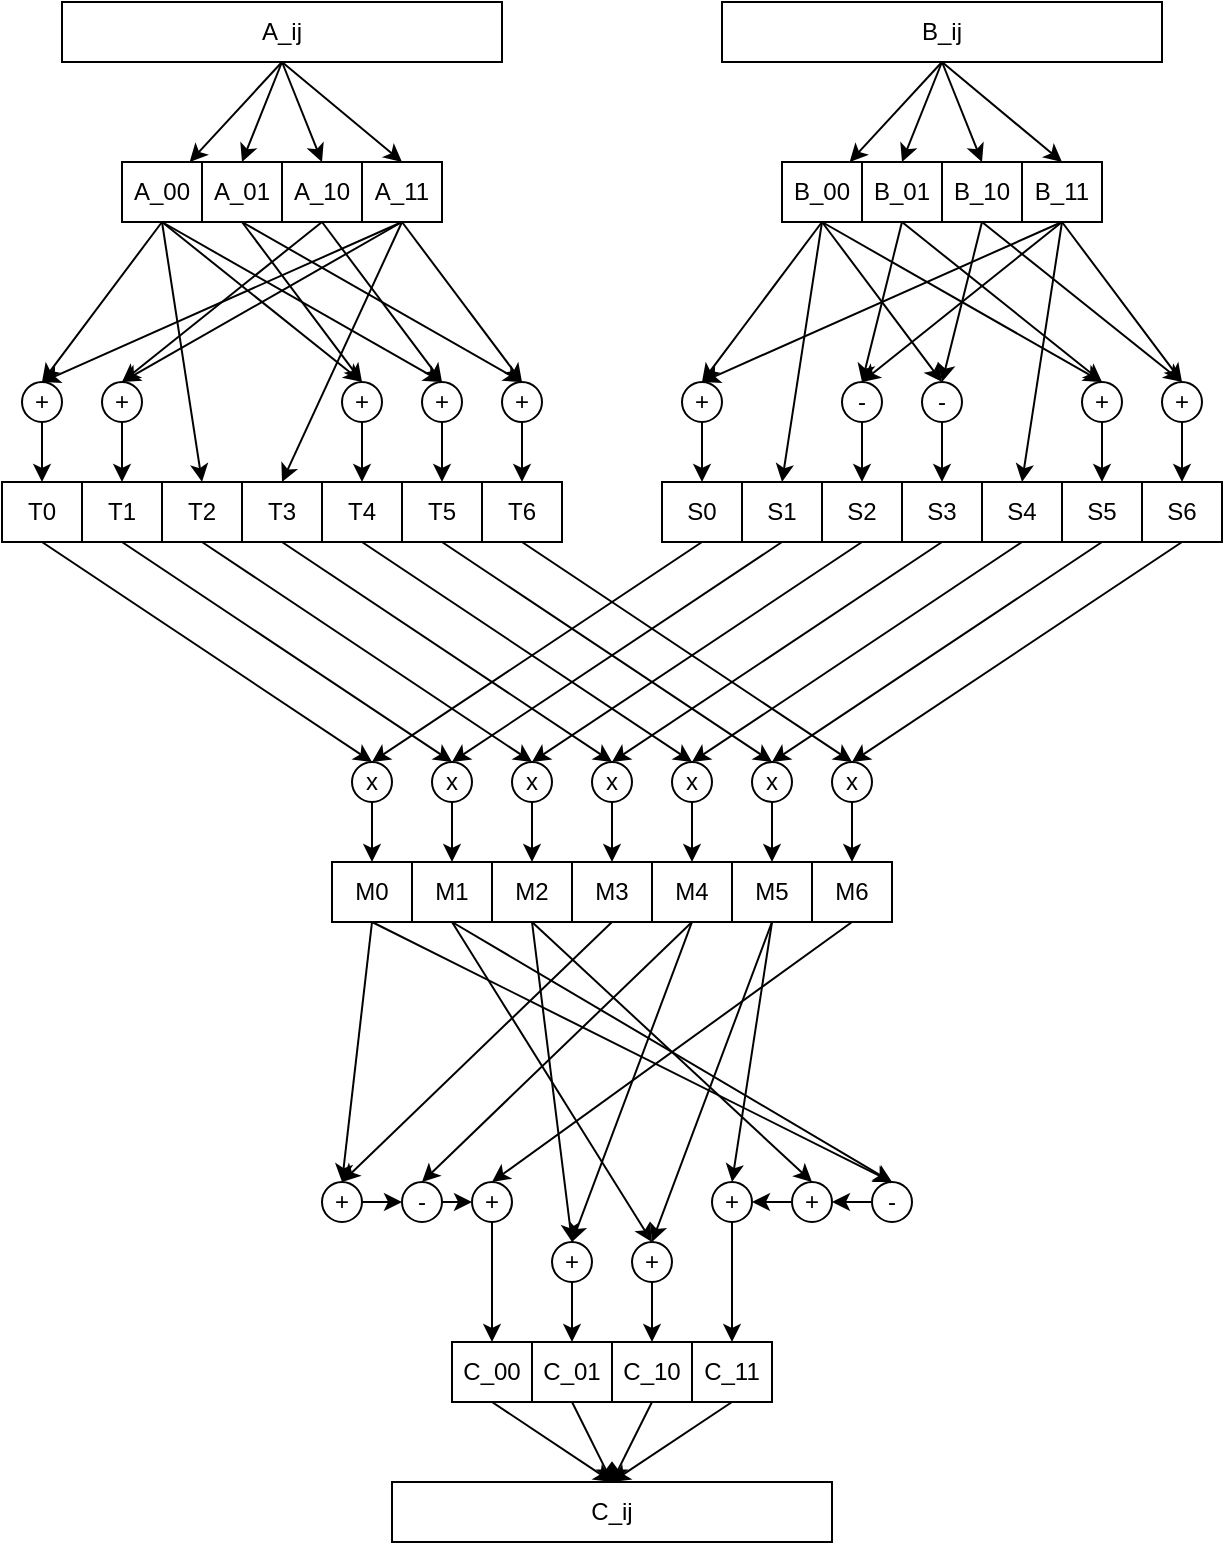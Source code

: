 <mxfile version="27.0.9">
  <diagram name="Page-1" id="YYA-tpIMSf6mjCUmN4pZ">
    <mxGraphModel dx="1181" dy="686" grid="1" gridSize="10" guides="1" tooltips="1" connect="1" arrows="1" fold="1" page="1" pageScale="1" pageWidth="850" pageHeight="1100" math="0" shadow="0">
      <root>
        <mxCell id="0" />
        <mxCell id="1" parent="0" />
        <mxCell id="SnCa2u7Qq1uV7oJIc8DQ-44" style="edgeStyle=none;rounded=0;orthogonalLoop=1;jettySize=auto;html=1;exitX=0.5;exitY=1;exitDx=0;exitDy=0;" parent="1" source="SnCa2u7Qq1uV7oJIc8DQ-1" target="SnCa2u7Qq1uV7oJIc8DQ-40" edge="1">
          <mxGeometry relative="1" as="geometry" />
        </mxCell>
        <mxCell id="SnCa2u7Qq1uV7oJIc8DQ-45" style="edgeStyle=none;rounded=0;orthogonalLoop=1;jettySize=auto;html=1;exitX=0.5;exitY=1;exitDx=0;exitDy=0;entryX=0.5;entryY=0;entryDx=0;entryDy=0;" parent="1" source="SnCa2u7Qq1uV7oJIc8DQ-1" target="SnCa2u7Qq1uV7oJIc8DQ-43" edge="1">
          <mxGeometry relative="1" as="geometry" />
        </mxCell>
        <mxCell id="SnCa2u7Qq1uV7oJIc8DQ-46" style="edgeStyle=none;rounded=0;orthogonalLoop=1;jettySize=auto;html=1;exitX=0.5;exitY=1;exitDx=0;exitDy=0;entryX=0.5;entryY=0;entryDx=0;entryDy=0;" parent="1" source="SnCa2u7Qq1uV7oJIc8DQ-1" target="SnCa2u7Qq1uV7oJIc8DQ-42" edge="1">
          <mxGeometry relative="1" as="geometry" />
        </mxCell>
        <mxCell id="SnCa2u7Qq1uV7oJIc8DQ-47" style="edgeStyle=none;rounded=0;orthogonalLoop=1;jettySize=auto;html=1;exitX=0.5;exitY=1;exitDx=0;exitDy=0;entryX=0.5;entryY=0;entryDx=0;entryDy=0;" parent="1" source="SnCa2u7Qq1uV7oJIc8DQ-1" target="SnCa2u7Qq1uV7oJIc8DQ-41" edge="1">
          <mxGeometry relative="1" as="geometry" />
        </mxCell>
        <mxCell id="SnCa2u7Qq1uV7oJIc8DQ-1" value="A_ij" style="rounded=0;whiteSpace=wrap;html=1;" parent="1" vertex="1">
          <mxGeometry x="150" y="200" width="220" height="30" as="geometry" />
        </mxCell>
        <mxCell id="SnCa2u7Qq1uV7oJIc8DQ-70" style="edgeStyle=none;rounded=0;orthogonalLoop=1;jettySize=auto;html=1;exitX=0.5;exitY=1;exitDx=0;exitDy=0;entryX=0.5;entryY=0;entryDx=0;entryDy=0;" parent="1" source="SnCa2u7Qq1uV7oJIc8DQ-40" target="SnCa2u7Qq1uV7oJIc8DQ-68" edge="1">
          <mxGeometry relative="1" as="geometry" />
        </mxCell>
        <mxCell id="SnCa2u7Qq1uV7oJIc8DQ-77" style="edgeStyle=none;rounded=0;orthogonalLoop=1;jettySize=auto;html=1;exitX=0.5;exitY=1;exitDx=0;exitDy=0;entryX=0.5;entryY=0;entryDx=0;entryDy=0;" parent="1" source="SnCa2u7Qq1uV7oJIc8DQ-40" target="SnCa2u7Qq1uV7oJIc8DQ-60" edge="1">
          <mxGeometry relative="1" as="geometry" />
        </mxCell>
        <mxCell id="SnCa2u7Qq1uV7oJIc8DQ-83" style="edgeStyle=none;rounded=0;orthogonalLoop=1;jettySize=auto;html=1;exitX=0.5;exitY=1;exitDx=0;exitDy=0;entryX=0.5;entryY=0;entryDx=0;entryDy=0;" parent="1" source="SnCa2u7Qq1uV7oJIc8DQ-40" target="SnCa2u7Qq1uV7oJIc8DQ-80" edge="1">
          <mxGeometry relative="1" as="geometry" />
        </mxCell>
        <mxCell id="SnCa2u7Qq1uV7oJIc8DQ-87" style="edgeStyle=none;rounded=0;orthogonalLoop=1;jettySize=auto;html=1;exitX=0.5;exitY=1;exitDx=0;exitDy=0;entryX=0.5;entryY=0;entryDx=0;entryDy=0;" parent="1" source="SnCa2u7Qq1uV7oJIc8DQ-40" target="SnCa2u7Qq1uV7oJIc8DQ-85" edge="1">
          <mxGeometry relative="1" as="geometry" />
        </mxCell>
        <mxCell id="SnCa2u7Qq1uV7oJIc8DQ-40" value="A_00" style="rounded=0;whiteSpace=wrap;html=1;" parent="1" vertex="1">
          <mxGeometry x="180" y="280" width="40" height="30" as="geometry" />
        </mxCell>
        <mxCell id="SnCa2u7Qq1uV7oJIc8DQ-71" style="edgeStyle=none;rounded=0;orthogonalLoop=1;jettySize=auto;html=1;exitX=0.5;exitY=1;exitDx=0;exitDy=0;entryX=0.5;entryY=0;entryDx=0;entryDy=0;" parent="1" source="SnCa2u7Qq1uV7oJIc8DQ-41" target="SnCa2u7Qq1uV7oJIc8DQ-68" edge="1">
          <mxGeometry relative="1" as="geometry">
            <mxPoint x="140" y="370" as="targetPoint" />
          </mxGeometry>
        </mxCell>
        <mxCell id="SnCa2u7Qq1uV7oJIc8DQ-76" style="edgeStyle=none;rounded=0;orthogonalLoop=1;jettySize=auto;html=1;exitX=0.5;exitY=1;exitDx=0;exitDy=0;entryX=0.5;entryY=0;entryDx=0;entryDy=0;" parent="1" source="SnCa2u7Qq1uV7oJIc8DQ-41" target="SnCa2u7Qq1uV7oJIc8DQ-74" edge="1">
          <mxGeometry relative="1" as="geometry" />
        </mxCell>
        <mxCell id="SnCa2u7Qq1uV7oJIc8DQ-78" style="edgeStyle=none;rounded=0;orthogonalLoop=1;jettySize=auto;html=1;exitX=0.5;exitY=1;exitDx=0;exitDy=0;entryX=0.5;entryY=0;entryDx=0;entryDy=0;" parent="1" source="SnCa2u7Qq1uV7oJIc8DQ-41" target="SnCa2u7Qq1uV7oJIc8DQ-59" edge="1">
          <mxGeometry relative="1" as="geometry" />
        </mxCell>
        <mxCell id="SnCa2u7Qq1uV7oJIc8DQ-92" style="edgeStyle=none;rounded=0;orthogonalLoop=1;jettySize=auto;html=1;exitX=0.5;exitY=1;exitDx=0;exitDy=0;" parent="1" source="SnCa2u7Qq1uV7oJIc8DQ-41" edge="1">
          <mxGeometry relative="1" as="geometry">
            <mxPoint x="380" y="390" as="targetPoint" />
          </mxGeometry>
        </mxCell>
        <mxCell id="SnCa2u7Qq1uV7oJIc8DQ-41" value="A_11" style="rounded=0;whiteSpace=wrap;html=1;" parent="1" vertex="1">
          <mxGeometry x="300" y="280" width="40" height="30" as="geometry" />
        </mxCell>
        <mxCell id="SnCa2u7Qq1uV7oJIc8DQ-75" style="edgeStyle=none;rounded=0;orthogonalLoop=1;jettySize=auto;html=1;exitX=0.5;exitY=1;exitDx=0;exitDy=0;entryX=0.5;entryY=0;entryDx=0;entryDy=0;" parent="1" source="SnCa2u7Qq1uV7oJIc8DQ-42" target="SnCa2u7Qq1uV7oJIc8DQ-74" edge="1">
          <mxGeometry relative="1" as="geometry" />
        </mxCell>
        <mxCell id="SnCa2u7Qq1uV7oJIc8DQ-86" style="edgeStyle=none;rounded=0;orthogonalLoop=1;jettySize=auto;html=1;exitX=0.5;exitY=1;exitDx=0;exitDy=0;entryX=0.5;entryY=0;entryDx=0;entryDy=0;" parent="1" source="SnCa2u7Qq1uV7oJIc8DQ-42" target="SnCa2u7Qq1uV7oJIc8DQ-85" edge="1">
          <mxGeometry relative="1" as="geometry" />
        </mxCell>
        <mxCell id="SnCa2u7Qq1uV7oJIc8DQ-42" value="A_10" style="rounded=0;whiteSpace=wrap;html=1;" parent="1" vertex="1">
          <mxGeometry x="260" y="280" width="40" height="30" as="geometry" />
        </mxCell>
        <mxCell id="SnCa2u7Qq1uV7oJIc8DQ-84" style="edgeStyle=none;rounded=0;orthogonalLoop=1;jettySize=auto;html=1;exitX=0.5;exitY=1;exitDx=0;exitDy=0;entryX=0.5;entryY=0;entryDx=0;entryDy=0;" parent="1" source="SnCa2u7Qq1uV7oJIc8DQ-43" target="SnCa2u7Qq1uV7oJIc8DQ-80" edge="1">
          <mxGeometry relative="1" as="geometry">
            <mxPoint x="300" y="380" as="targetPoint" />
          </mxGeometry>
        </mxCell>
        <mxCell id="SnCa2u7Qq1uV7oJIc8DQ-91" style="edgeStyle=none;rounded=0;orthogonalLoop=1;jettySize=auto;html=1;exitX=0.5;exitY=1;exitDx=0;exitDy=0;entryX=0.5;entryY=0;entryDx=0;entryDy=0;" parent="1" source="SnCa2u7Qq1uV7oJIc8DQ-43" target="SnCa2u7Qq1uV7oJIc8DQ-89" edge="1">
          <mxGeometry relative="1" as="geometry" />
        </mxCell>
        <mxCell id="SnCa2u7Qq1uV7oJIc8DQ-43" value="A_01" style="rounded=0;whiteSpace=wrap;html=1;" parent="1" vertex="1">
          <mxGeometry x="220" y="280" width="40" height="30" as="geometry" />
        </mxCell>
        <mxCell id="SnCa2u7Qq1uV7oJIc8DQ-48" style="edgeStyle=none;rounded=0;orthogonalLoop=1;jettySize=auto;html=1;exitX=0.5;exitY=1;exitDx=0;exitDy=0;" parent="1" source="SnCa2u7Qq1uV7oJIc8DQ-52" target="SnCa2u7Qq1uV7oJIc8DQ-53" edge="1">
          <mxGeometry relative="1" as="geometry" />
        </mxCell>
        <mxCell id="SnCa2u7Qq1uV7oJIc8DQ-49" style="edgeStyle=none;rounded=0;orthogonalLoop=1;jettySize=auto;html=1;exitX=0.5;exitY=1;exitDx=0;exitDy=0;entryX=0.5;entryY=0;entryDx=0;entryDy=0;" parent="1" source="SnCa2u7Qq1uV7oJIc8DQ-52" target="SnCa2u7Qq1uV7oJIc8DQ-56" edge="1">
          <mxGeometry relative="1" as="geometry" />
        </mxCell>
        <mxCell id="SnCa2u7Qq1uV7oJIc8DQ-50" style="edgeStyle=none;rounded=0;orthogonalLoop=1;jettySize=auto;html=1;exitX=0.5;exitY=1;exitDx=0;exitDy=0;entryX=0.5;entryY=0;entryDx=0;entryDy=0;" parent="1" source="SnCa2u7Qq1uV7oJIc8DQ-52" target="SnCa2u7Qq1uV7oJIc8DQ-55" edge="1">
          <mxGeometry relative="1" as="geometry" />
        </mxCell>
        <mxCell id="SnCa2u7Qq1uV7oJIc8DQ-51" style="edgeStyle=none;rounded=0;orthogonalLoop=1;jettySize=auto;html=1;exitX=0.5;exitY=1;exitDx=0;exitDy=0;entryX=0.5;entryY=0;entryDx=0;entryDy=0;" parent="1" source="SnCa2u7Qq1uV7oJIc8DQ-52" target="SnCa2u7Qq1uV7oJIc8DQ-54" edge="1">
          <mxGeometry relative="1" as="geometry" />
        </mxCell>
        <mxCell id="SnCa2u7Qq1uV7oJIc8DQ-52" value="B_ij" style="rounded=0;whiteSpace=wrap;html=1;" parent="1" vertex="1">
          <mxGeometry x="480" y="200" width="220" height="30" as="geometry" />
        </mxCell>
        <mxCell id="SnCa2u7Qq1uV7oJIc8DQ-101" style="edgeStyle=none;rounded=0;orthogonalLoop=1;jettySize=auto;html=1;exitX=0.5;exitY=1;exitDx=0;exitDy=0;entryX=0.5;entryY=0;entryDx=0;entryDy=0;" parent="1" source="SnCa2u7Qq1uV7oJIc8DQ-53" target="SnCa2u7Qq1uV7oJIc8DQ-100" edge="1">
          <mxGeometry relative="1" as="geometry" />
        </mxCell>
        <mxCell id="SnCa2u7Qq1uV7oJIc8DQ-103" style="edgeStyle=none;rounded=0;orthogonalLoop=1;jettySize=auto;html=1;exitX=0.5;exitY=1;exitDx=0;exitDy=0;entryX=0.5;entryY=0;entryDx=0;entryDy=0;" parent="1" source="SnCa2u7Qq1uV7oJIc8DQ-53" target="SnCa2u7Qq1uV7oJIc8DQ-93" edge="1">
          <mxGeometry relative="1" as="geometry" />
        </mxCell>
        <mxCell id="SnCa2u7Qq1uV7oJIc8DQ-112" style="edgeStyle=none;rounded=0;orthogonalLoop=1;jettySize=auto;html=1;exitX=0.5;exitY=1;exitDx=0;exitDy=0;" parent="1" source="SnCa2u7Qq1uV7oJIc8DQ-53" edge="1">
          <mxGeometry relative="1" as="geometry">
            <mxPoint x="590" y="390" as="targetPoint" />
          </mxGeometry>
        </mxCell>
        <mxCell id="SnCa2u7Qq1uV7oJIc8DQ-117" style="edgeStyle=none;rounded=0;orthogonalLoop=1;jettySize=auto;html=1;exitX=0.5;exitY=1;exitDx=0;exitDy=0;entryX=0.5;entryY=0;entryDx=0;entryDy=0;" parent="1" source="SnCa2u7Qq1uV7oJIc8DQ-53" target="SnCa2u7Qq1uV7oJIc8DQ-115" edge="1">
          <mxGeometry relative="1" as="geometry" />
        </mxCell>
        <mxCell id="SnCa2u7Qq1uV7oJIc8DQ-53" value="B_00" style="rounded=0;whiteSpace=wrap;html=1;" parent="1" vertex="1">
          <mxGeometry x="510" y="280" width="40" height="30" as="geometry" />
        </mxCell>
        <mxCell id="SnCa2u7Qq1uV7oJIc8DQ-102" style="edgeStyle=none;rounded=0;orthogonalLoop=1;jettySize=auto;html=1;exitX=0.5;exitY=1;exitDx=0;exitDy=0;" parent="1" source="SnCa2u7Qq1uV7oJIc8DQ-54" edge="1">
          <mxGeometry relative="1" as="geometry">
            <mxPoint x="470" y="390" as="targetPoint" />
          </mxGeometry>
        </mxCell>
        <mxCell id="SnCa2u7Qq1uV7oJIc8DQ-107" style="edgeStyle=none;rounded=0;orthogonalLoop=1;jettySize=auto;html=1;exitX=0.5;exitY=1;exitDx=0;exitDy=0;" parent="1" source="SnCa2u7Qq1uV7oJIc8DQ-54" edge="1">
          <mxGeometry relative="1" as="geometry">
            <mxPoint x="550" y="390" as="targetPoint" />
          </mxGeometry>
        </mxCell>
        <mxCell id="SnCa2u7Qq1uV7oJIc8DQ-114" style="edgeStyle=none;rounded=0;orthogonalLoop=1;jettySize=auto;html=1;exitX=0.5;exitY=1;exitDx=0;exitDy=0;entryX=0.5;entryY=0;entryDx=0;entryDy=0;" parent="1" source="SnCa2u7Qq1uV7oJIc8DQ-54" target="SnCa2u7Qq1uV7oJIc8DQ-94" edge="1">
          <mxGeometry relative="1" as="geometry" />
        </mxCell>
        <mxCell id="SnCa2u7Qq1uV7oJIc8DQ-123" style="edgeStyle=none;rounded=0;orthogonalLoop=1;jettySize=auto;html=1;exitX=0.5;exitY=1;exitDx=0;exitDy=0;entryX=0.5;entryY=0;entryDx=0;entryDy=0;" parent="1" source="SnCa2u7Qq1uV7oJIc8DQ-54" target="SnCa2u7Qq1uV7oJIc8DQ-120" edge="1">
          <mxGeometry relative="1" as="geometry" />
        </mxCell>
        <mxCell id="SnCa2u7Qq1uV7oJIc8DQ-54" value="B_11" style="rounded=0;whiteSpace=wrap;html=1;" parent="1" vertex="1">
          <mxGeometry x="630" y="280" width="40" height="30" as="geometry" />
        </mxCell>
        <mxCell id="SnCa2u7Qq1uV7oJIc8DQ-111" style="edgeStyle=none;rounded=0;orthogonalLoop=1;jettySize=auto;html=1;exitX=0.5;exitY=1;exitDx=0;exitDy=0;entryX=0.5;entryY=0;entryDx=0;entryDy=0;" parent="1" source="SnCa2u7Qq1uV7oJIc8DQ-55" target="SnCa2u7Qq1uV7oJIc8DQ-110" edge="1">
          <mxGeometry relative="1" as="geometry" />
        </mxCell>
        <mxCell id="SnCa2u7Qq1uV7oJIc8DQ-122" style="edgeStyle=none;rounded=0;orthogonalLoop=1;jettySize=auto;html=1;exitX=0.5;exitY=1;exitDx=0;exitDy=0;entryX=0.5;entryY=0;entryDx=0;entryDy=0;" parent="1" source="SnCa2u7Qq1uV7oJIc8DQ-55" target="SnCa2u7Qq1uV7oJIc8DQ-120" edge="1">
          <mxGeometry relative="1" as="geometry" />
        </mxCell>
        <mxCell id="SnCa2u7Qq1uV7oJIc8DQ-55" value="B_10" style="rounded=0;whiteSpace=wrap;html=1;" parent="1" vertex="1">
          <mxGeometry x="590" y="280" width="40" height="30" as="geometry" />
        </mxCell>
        <mxCell id="SnCa2u7Qq1uV7oJIc8DQ-106" style="edgeStyle=none;rounded=0;orthogonalLoop=1;jettySize=auto;html=1;exitX=0.5;exitY=1;exitDx=0;exitDy=0;entryX=0.5;entryY=0;entryDx=0;entryDy=0;" parent="1" source="SnCa2u7Qq1uV7oJIc8DQ-56" target="SnCa2u7Qq1uV7oJIc8DQ-105" edge="1">
          <mxGeometry relative="1" as="geometry" />
        </mxCell>
        <mxCell id="SnCa2u7Qq1uV7oJIc8DQ-119" style="edgeStyle=none;rounded=0;orthogonalLoop=1;jettySize=auto;html=1;exitX=0.5;exitY=1;exitDx=0;exitDy=0;" parent="1" source="SnCa2u7Qq1uV7oJIc8DQ-56" edge="1">
          <mxGeometry relative="1" as="geometry">
            <mxPoint x="670" y="390" as="targetPoint" />
          </mxGeometry>
        </mxCell>
        <mxCell id="SnCa2u7Qq1uV7oJIc8DQ-56" value="B_01" style="rounded=0;whiteSpace=wrap;html=1;" parent="1" vertex="1">
          <mxGeometry x="550" y="280" width="40" height="30" as="geometry" />
        </mxCell>
        <mxCell id="SnCa2u7Qq1uV7oJIc8DQ-147" style="edgeStyle=none;rounded=0;orthogonalLoop=1;jettySize=auto;html=1;exitX=0.5;exitY=1;exitDx=0;exitDy=0;entryX=0.5;entryY=0;entryDx=0;entryDy=0;" parent="1" source="SnCa2u7Qq1uV7oJIc8DQ-57" target="SnCa2u7Qq1uV7oJIc8DQ-132" edge="1">
          <mxGeometry relative="1" as="geometry" />
        </mxCell>
        <mxCell id="SnCa2u7Qq1uV7oJIc8DQ-57" value="T1" style="rounded=0;whiteSpace=wrap;html=1;" parent="1" vertex="1">
          <mxGeometry x="160" y="440" width="40" height="30" as="geometry" />
        </mxCell>
        <mxCell id="SnCa2u7Qq1uV7oJIc8DQ-150" style="edgeStyle=none;rounded=0;orthogonalLoop=1;jettySize=auto;html=1;exitX=0.5;exitY=1;exitDx=0;exitDy=0;entryX=0.5;entryY=0;entryDx=0;entryDy=0;" parent="1" source="SnCa2u7Qq1uV7oJIc8DQ-58" target="SnCa2u7Qq1uV7oJIc8DQ-135" edge="1">
          <mxGeometry relative="1" as="geometry" />
        </mxCell>
        <mxCell id="SnCa2u7Qq1uV7oJIc8DQ-58" value="T4" style="rounded=0;whiteSpace=wrap;html=1;" parent="1" vertex="1">
          <mxGeometry x="280" y="440" width="40" height="30" as="geometry" />
        </mxCell>
        <mxCell id="SnCa2u7Qq1uV7oJIc8DQ-149" style="edgeStyle=none;rounded=0;orthogonalLoop=1;jettySize=auto;html=1;exitX=0.5;exitY=1;exitDx=0;exitDy=0;entryX=0.5;entryY=0;entryDx=0;entryDy=0;" parent="1" source="SnCa2u7Qq1uV7oJIc8DQ-59" target="SnCa2u7Qq1uV7oJIc8DQ-134" edge="1">
          <mxGeometry relative="1" as="geometry" />
        </mxCell>
        <mxCell id="SnCa2u7Qq1uV7oJIc8DQ-59" value="T3" style="rounded=0;whiteSpace=wrap;html=1;" parent="1" vertex="1">
          <mxGeometry x="240" y="440" width="40" height="30" as="geometry" />
        </mxCell>
        <mxCell id="SnCa2u7Qq1uV7oJIc8DQ-148" style="edgeStyle=none;rounded=0;orthogonalLoop=1;jettySize=auto;html=1;exitX=0.5;exitY=1;exitDx=0;exitDy=0;entryX=0.5;entryY=0;entryDx=0;entryDy=0;" parent="1" source="SnCa2u7Qq1uV7oJIc8DQ-60" target="SnCa2u7Qq1uV7oJIc8DQ-133" edge="1">
          <mxGeometry relative="1" as="geometry" />
        </mxCell>
        <mxCell id="SnCa2u7Qq1uV7oJIc8DQ-60" value="T2" style="rounded=0;whiteSpace=wrap;html=1;" parent="1" vertex="1">
          <mxGeometry x="200" y="440" width="40" height="30" as="geometry" />
        </mxCell>
        <mxCell id="SnCa2u7Qq1uV7oJIc8DQ-152" style="edgeStyle=none;rounded=0;orthogonalLoop=1;jettySize=auto;html=1;exitX=0.5;exitY=1;exitDx=0;exitDy=0;entryX=0.5;entryY=0;entryDx=0;entryDy=0;" parent="1" source="SnCa2u7Qq1uV7oJIc8DQ-61" target="SnCa2u7Qq1uV7oJIc8DQ-137" edge="1">
          <mxGeometry relative="1" as="geometry" />
        </mxCell>
        <mxCell id="SnCa2u7Qq1uV7oJIc8DQ-61" value="T6" style="rounded=0;whiteSpace=wrap;html=1;" parent="1" vertex="1">
          <mxGeometry x="360" y="440" width="40" height="30" as="geometry" />
        </mxCell>
        <mxCell id="SnCa2u7Qq1uV7oJIc8DQ-138" style="edgeStyle=none;rounded=0;orthogonalLoop=1;jettySize=auto;html=1;exitX=0.5;exitY=1;exitDx=0;exitDy=0;entryX=0.5;entryY=0;entryDx=0;entryDy=0;" parent="1" source="SnCa2u7Qq1uV7oJIc8DQ-62" target="SnCa2u7Qq1uV7oJIc8DQ-131" edge="1">
          <mxGeometry relative="1" as="geometry" />
        </mxCell>
        <mxCell id="SnCa2u7Qq1uV7oJIc8DQ-62" value="T0" style="rounded=0;whiteSpace=wrap;html=1;" parent="1" vertex="1">
          <mxGeometry x="120" y="440" width="40" height="30" as="geometry" />
        </mxCell>
        <mxCell id="SnCa2u7Qq1uV7oJIc8DQ-151" style="edgeStyle=none;rounded=0;orthogonalLoop=1;jettySize=auto;html=1;exitX=0.5;exitY=1;exitDx=0;exitDy=0;entryX=0.5;entryY=0;entryDx=0;entryDy=0;" parent="1" source="SnCa2u7Qq1uV7oJIc8DQ-63" target="SnCa2u7Qq1uV7oJIc8DQ-136" edge="1">
          <mxGeometry relative="1" as="geometry" />
        </mxCell>
        <mxCell id="SnCa2u7Qq1uV7oJIc8DQ-63" value="T5" style="rounded=0;whiteSpace=wrap;html=1;" parent="1" vertex="1">
          <mxGeometry x="320" y="440" width="40" height="30" as="geometry" />
        </mxCell>
        <mxCell id="SnCa2u7Qq1uV7oJIc8DQ-69" style="edgeStyle=none;rounded=0;orthogonalLoop=1;jettySize=auto;html=1;exitX=0.5;exitY=1;exitDx=0;exitDy=0;entryX=0.5;entryY=0;entryDx=0;entryDy=0;" parent="1" source="SnCa2u7Qq1uV7oJIc8DQ-68" target="SnCa2u7Qq1uV7oJIc8DQ-62" edge="1">
          <mxGeometry relative="1" as="geometry" />
        </mxCell>
        <mxCell id="SnCa2u7Qq1uV7oJIc8DQ-68" value="+" style="ellipse;whiteSpace=wrap;html=1;aspect=fixed;" parent="1" vertex="1">
          <mxGeometry x="130" y="390" width="20" height="20" as="geometry" />
        </mxCell>
        <mxCell id="SnCa2u7Qq1uV7oJIc8DQ-79" style="edgeStyle=none;rounded=0;orthogonalLoop=1;jettySize=auto;html=1;exitX=0.5;exitY=1;exitDx=0;exitDy=0;entryX=0.5;entryY=0;entryDx=0;entryDy=0;" parent="1" source="SnCa2u7Qq1uV7oJIc8DQ-74" target="SnCa2u7Qq1uV7oJIc8DQ-57" edge="1">
          <mxGeometry relative="1" as="geometry" />
        </mxCell>
        <mxCell id="SnCa2u7Qq1uV7oJIc8DQ-74" value="+" style="ellipse;whiteSpace=wrap;html=1;aspect=fixed;" parent="1" vertex="1">
          <mxGeometry x="170" y="390" width="20" height="20" as="geometry" />
        </mxCell>
        <mxCell id="SnCa2u7Qq1uV7oJIc8DQ-82" style="edgeStyle=none;rounded=0;orthogonalLoop=1;jettySize=auto;html=1;exitX=0.5;exitY=1;exitDx=0;exitDy=0;entryX=0.5;entryY=0;entryDx=0;entryDy=0;" parent="1" source="SnCa2u7Qq1uV7oJIc8DQ-80" target="SnCa2u7Qq1uV7oJIc8DQ-58" edge="1">
          <mxGeometry relative="1" as="geometry" />
        </mxCell>
        <mxCell id="SnCa2u7Qq1uV7oJIc8DQ-80" value="+" style="ellipse;whiteSpace=wrap;html=1;aspect=fixed;" parent="1" vertex="1">
          <mxGeometry x="290" y="390" width="20" height="20" as="geometry" />
        </mxCell>
        <mxCell id="SnCa2u7Qq1uV7oJIc8DQ-88" style="edgeStyle=none;rounded=0;orthogonalLoop=1;jettySize=auto;html=1;exitX=0.5;exitY=1;exitDx=0;exitDy=0;entryX=0.5;entryY=0;entryDx=0;entryDy=0;" parent="1" source="SnCa2u7Qq1uV7oJIc8DQ-85" target="SnCa2u7Qq1uV7oJIc8DQ-63" edge="1">
          <mxGeometry relative="1" as="geometry" />
        </mxCell>
        <mxCell id="SnCa2u7Qq1uV7oJIc8DQ-85" value="+" style="ellipse;whiteSpace=wrap;html=1;aspect=fixed;" parent="1" vertex="1">
          <mxGeometry x="330" y="390" width="20" height="20" as="geometry" />
        </mxCell>
        <mxCell id="SnCa2u7Qq1uV7oJIc8DQ-90" style="edgeStyle=none;rounded=0;orthogonalLoop=1;jettySize=auto;html=1;exitX=0.5;exitY=1;exitDx=0;exitDy=0;entryX=0.5;entryY=0;entryDx=0;entryDy=0;" parent="1" source="SnCa2u7Qq1uV7oJIc8DQ-89" target="SnCa2u7Qq1uV7oJIc8DQ-61" edge="1">
          <mxGeometry relative="1" as="geometry" />
        </mxCell>
        <mxCell id="SnCa2u7Qq1uV7oJIc8DQ-89" value="+" style="ellipse;whiteSpace=wrap;html=1;aspect=fixed;" parent="1" vertex="1">
          <mxGeometry x="370" y="390" width="20" height="20" as="geometry" />
        </mxCell>
        <mxCell id="SnCa2u7Qq1uV7oJIc8DQ-153" style="edgeStyle=none;rounded=0;orthogonalLoop=1;jettySize=auto;html=1;exitX=0.5;exitY=1;exitDx=0;exitDy=0;entryX=0.5;entryY=0;entryDx=0;entryDy=0;" parent="1" source="SnCa2u7Qq1uV7oJIc8DQ-93" target="SnCa2u7Qq1uV7oJIc8DQ-132" edge="1">
          <mxGeometry relative="1" as="geometry" />
        </mxCell>
        <mxCell id="SnCa2u7Qq1uV7oJIc8DQ-93" value="S1" style="rounded=0;whiteSpace=wrap;html=1;" parent="1" vertex="1">
          <mxGeometry x="490" y="440" width="40" height="30" as="geometry" />
        </mxCell>
        <mxCell id="SnCa2u7Qq1uV7oJIc8DQ-156" style="edgeStyle=none;rounded=0;orthogonalLoop=1;jettySize=auto;html=1;exitX=0.5;exitY=1;exitDx=0;exitDy=0;entryX=0.5;entryY=0;entryDx=0;entryDy=0;" parent="1" source="SnCa2u7Qq1uV7oJIc8DQ-94" target="SnCa2u7Qq1uV7oJIc8DQ-135" edge="1">
          <mxGeometry relative="1" as="geometry" />
        </mxCell>
        <mxCell id="SnCa2u7Qq1uV7oJIc8DQ-94" value="S4" style="rounded=0;whiteSpace=wrap;html=1;" parent="1" vertex="1">
          <mxGeometry x="610" y="440" width="40" height="30" as="geometry" />
        </mxCell>
        <mxCell id="SnCa2u7Qq1uV7oJIc8DQ-155" style="edgeStyle=none;rounded=0;orthogonalLoop=1;jettySize=auto;html=1;exitX=0.5;exitY=1;exitDx=0;exitDy=0;entryX=0.5;entryY=0;entryDx=0;entryDy=0;" parent="1" source="SnCa2u7Qq1uV7oJIc8DQ-95" target="SnCa2u7Qq1uV7oJIc8DQ-134" edge="1">
          <mxGeometry relative="1" as="geometry" />
        </mxCell>
        <mxCell id="SnCa2u7Qq1uV7oJIc8DQ-95" value="S3" style="rounded=0;whiteSpace=wrap;html=1;" parent="1" vertex="1">
          <mxGeometry x="570" y="440" width="40" height="30" as="geometry" />
        </mxCell>
        <mxCell id="SnCa2u7Qq1uV7oJIc8DQ-154" style="edgeStyle=none;rounded=0;orthogonalLoop=1;jettySize=auto;html=1;exitX=0.5;exitY=1;exitDx=0;exitDy=0;entryX=0.5;entryY=0;entryDx=0;entryDy=0;" parent="1" source="SnCa2u7Qq1uV7oJIc8DQ-96" target="SnCa2u7Qq1uV7oJIc8DQ-133" edge="1">
          <mxGeometry relative="1" as="geometry" />
        </mxCell>
        <mxCell id="SnCa2u7Qq1uV7oJIc8DQ-96" value="S2" style="rounded=0;whiteSpace=wrap;html=1;" parent="1" vertex="1">
          <mxGeometry x="530" y="440" width="40" height="30" as="geometry" />
        </mxCell>
        <mxCell id="SnCa2u7Qq1uV7oJIc8DQ-158" style="edgeStyle=none;rounded=0;orthogonalLoop=1;jettySize=auto;html=1;exitX=0.5;exitY=1;exitDx=0;exitDy=0;entryX=0.5;entryY=0;entryDx=0;entryDy=0;" parent="1" source="SnCa2u7Qq1uV7oJIc8DQ-97" target="SnCa2u7Qq1uV7oJIc8DQ-137" edge="1">
          <mxGeometry relative="1" as="geometry" />
        </mxCell>
        <mxCell id="SnCa2u7Qq1uV7oJIc8DQ-97" value="S6" style="rounded=0;whiteSpace=wrap;html=1;" parent="1" vertex="1">
          <mxGeometry x="690" y="440" width="40" height="30" as="geometry" />
        </mxCell>
        <mxCell id="SnCa2u7Qq1uV7oJIc8DQ-146" style="edgeStyle=none;rounded=0;orthogonalLoop=1;jettySize=auto;html=1;exitX=0.5;exitY=1;exitDx=0;exitDy=0;entryX=0.5;entryY=0;entryDx=0;entryDy=0;" parent="1" source="SnCa2u7Qq1uV7oJIc8DQ-98" target="SnCa2u7Qq1uV7oJIc8DQ-131" edge="1">
          <mxGeometry relative="1" as="geometry" />
        </mxCell>
        <mxCell id="SnCa2u7Qq1uV7oJIc8DQ-98" value="S0" style="rounded=0;whiteSpace=wrap;html=1;" parent="1" vertex="1">
          <mxGeometry x="450" y="440" width="40" height="30" as="geometry" />
        </mxCell>
        <mxCell id="SnCa2u7Qq1uV7oJIc8DQ-157" style="edgeStyle=none;rounded=0;orthogonalLoop=1;jettySize=auto;html=1;exitX=0.5;exitY=1;exitDx=0;exitDy=0;entryX=0.5;entryY=0;entryDx=0;entryDy=0;" parent="1" source="SnCa2u7Qq1uV7oJIc8DQ-99" target="SnCa2u7Qq1uV7oJIc8DQ-136" edge="1">
          <mxGeometry relative="1" as="geometry" />
        </mxCell>
        <mxCell id="SnCa2u7Qq1uV7oJIc8DQ-99" value="S5" style="rounded=0;whiteSpace=wrap;html=1;" parent="1" vertex="1">
          <mxGeometry x="650" y="440" width="40" height="30" as="geometry" />
        </mxCell>
        <mxCell id="SnCa2u7Qq1uV7oJIc8DQ-104" style="edgeStyle=none;rounded=0;orthogonalLoop=1;jettySize=auto;html=1;exitX=0.5;exitY=1;exitDx=0;exitDy=0;entryX=0.5;entryY=0;entryDx=0;entryDy=0;" parent="1" source="SnCa2u7Qq1uV7oJIc8DQ-100" target="SnCa2u7Qq1uV7oJIc8DQ-98" edge="1">
          <mxGeometry relative="1" as="geometry" />
        </mxCell>
        <mxCell id="SnCa2u7Qq1uV7oJIc8DQ-100" value="+" style="ellipse;whiteSpace=wrap;html=1;aspect=fixed;" parent="1" vertex="1">
          <mxGeometry x="460" y="390" width="20" height="20" as="geometry" />
        </mxCell>
        <mxCell id="SnCa2u7Qq1uV7oJIc8DQ-108" style="edgeStyle=none;rounded=0;orthogonalLoop=1;jettySize=auto;html=1;exitX=0.5;exitY=1;exitDx=0;exitDy=0;entryX=0.5;entryY=0;entryDx=0;entryDy=0;" parent="1" source="SnCa2u7Qq1uV7oJIc8DQ-105" target="SnCa2u7Qq1uV7oJIc8DQ-96" edge="1">
          <mxGeometry relative="1" as="geometry" />
        </mxCell>
        <mxCell id="SnCa2u7Qq1uV7oJIc8DQ-105" value="-" style="ellipse;whiteSpace=wrap;html=1;aspect=fixed;" parent="1" vertex="1">
          <mxGeometry x="540" y="390" width="20" height="20" as="geometry" />
        </mxCell>
        <mxCell id="SnCa2u7Qq1uV7oJIc8DQ-113" style="edgeStyle=none;rounded=0;orthogonalLoop=1;jettySize=auto;html=1;exitX=0.5;exitY=1;exitDx=0;exitDy=0;entryX=0.5;entryY=0;entryDx=0;entryDy=0;" parent="1" source="SnCa2u7Qq1uV7oJIc8DQ-110" target="SnCa2u7Qq1uV7oJIc8DQ-95" edge="1">
          <mxGeometry relative="1" as="geometry" />
        </mxCell>
        <mxCell id="SnCa2u7Qq1uV7oJIc8DQ-110" value="-" style="ellipse;whiteSpace=wrap;html=1;aspect=fixed;" parent="1" vertex="1">
          <mxGeometry x="580" y="390" width="20" height="20" as="geometry" />
        </mxCell>
        <mxCell id="SnCa2u7Qq1uV7oJIc8DQ-118" style="edgeStyle=none;rounded=0;orthogonalLoop=1;jettySize=auto;html=1;exitX=0.5;exitY=1;exitDx=0;exitDy=0;entryX=0.5;entryY=0;entryDx=0;entryDy=0;" parent="1" source="SnCa2u7Qq1uV7oJIc8DQ-115" target="SnCa2u7Qq1uV7oJIc8DQ-99" edge="1">
          <mxGeometry relative="1" as="geometry" />
        </mxCell>
        <mxCell id="SnCa2u7Qq1uV7oJIc8DQ-115" value="+" style="ellipse;whiteSpace=wrap;html=1;aspect=fixed;" parent="1" vertex="1">
          <mxGeometry x="660" y="390" width="20" height="20" as="geometry" />
        </mxCell>
        <mxCell id="SnCa2u7Qq1uV7oJIc8DQ-121" style="edgeStyle=none;rounded=0;orthogonalLoop=1;jettySize=auto;html=1;exitX=0.5;exitY=1;exitDx=0;exitDy=0;entryX=0.5;entryY=0;entryDx=0;entryDy=0;" parent="1" source="SnCa2u7Qq1uV7oJIc8DQ-120" target="SnCa2u7Qq1uV7oJIc8DQ-97" edge="1">
          <mxGeometry relative="1" as="geometry" />
        </mxCell>
        <mxCell id="SnCa2u7Qq1uV7oJIc8DQ-120" value="+" style="ellipse;whiteSpace=wrap;html=1;aspect=fixed;" parent="1" vertex="1">
          <mxGeometry x="700" y="390" width="20" height="20" as="geometry" />
        </mxCell>
        <mxCell id="SnCa2u7Qq1uV7oJIc8DQ-185" style="edgeStyle=none;rounded=0;orthogonalLoop=1;jettySize=auto;html=1;exitX=0.5;exitY=1;exitDx=0;exitDy=0;entryX=0.5;entryY=0;entryDx=0;entryDy=0;" parent="1" source="SnCa2u7Qq1uV7oJIc8DQ-124" target="SnCa2u7Qq1uV7oJIc8DQ-165" edge="1">
          <mxGeometry relative="1" as="geometry" />
        </mxCell>
        <mxCell id="SnCa2u7Qq1uV7oJIc8DQ-193" style="edgeStyle=none;rounded=0;orthogonalLoop=1;jettySize=auto;html=1;exitX=0.5;exitY=1;exitDx=0;exitDy=0;entryX=0.5;entryY=0;entryDx=0;entryDy=0;" parent="1" source="SnCa2u7Qq1uV7oJIc8DQ-124" target="SnCa2u7Qq1uV7oJIc8DQ-188" edge="1">
          <mxGeometry relative="1" as="geometry">
            <mxPoint x="520" y="730" as="targetPoint" />
          </mxGeometry>
        </mxCell>
        <mxCell id="SnCa2u7Qq1uV7oJIc8DQ-124" value="M1" style="rounded=0;whiteSpace=wrap;html=1;" parent="1" vertex="1">
          <mxGeometry x="325" y="630" width="40" height="30" as="geometry" />
        </mxCell>
        <mxCell id="SnCa2u7Qq1uV7oJIc8DQ-178" style="edgeStyle=none;rounded=0;orthogonalLoop=1;jettySize=auto;html=1;exitX=0.5;exitY=1;exitDx=0;exitDy=0;entryX=0.5;entryY=0;entryDx=0;entryDy=0;" parent="1" source="SnCa2u7Qq1uV7oJIc8DQ-125" target="SnCa2u7Qq1uV7oJIc8DQ-176" edge="1">
          <mxGeometry relative="1" as="geometry" />
        </mxCell>
        <mxCell id="SnCa2u7Qq1uV7oJIc8DQ-184" style="edgeStyle=none;rounded=0;orthogonalLoop=1;jettySize=auto;html=1;exitX=0.5;exitY=1;exitDx=0;exitDy=0;entryX=0.5;entryY=0;entryDx=0;entryDy=0;" parent="1" source="SnCa2u7Qq1uV7oJIc8DQ-125" target="SnCa2u7Qq1uV7oJIc8DQ-164" edge="1">
          <mxGeometry relative="1" as="geometry" />
        </mxCell>
        <mxCell id="SnCa2u7Qq1uV7oJIc8DQ-125" value="M4" style="rounded=0;whiteSpace=wrap;html=1;" parent="1" vertex="1">
          <mxGeometry x="445" y="630" width="40" height="30" as="geometry" />
        </mxCell>
        <mxCell id="SnCa2u7Qq1uV7oJIc8DQ-172" style="edgeStyle=none;rounded=0;orthogonalLoop=1;jettySize=auto;html=1;exitX=0.5;exitY=1;exitDx=0;exitDy=0;entryX=0.5;entryY=0;entryDx=0;entryDy=0;" parent="1" source="SnCa2u7Qq1uV7oJIc8DQ-126" target="SnCa2u7Qq1uV7oJIc8DQ-163" edge="1">
          <mxGeometry relative="1" as="geometry" />
        </mxCell>
        <mxCell id="SnCa2u7Qq1uV7oJIc8DQ-126" value="M3" style="rounded=0;whiteSpace=wrap;html=1;" parent="1" vertex="1">
          <mxGeometry x="405" y="630" width="40" height="30" as="geometry" />
        </mxCell>
        <mxCell id="SnCa2u7Qq1uV7oJIc8DQ-183" style="edgeStyle=none;rounded=0;orthogonalLoop=1;jettySize=auto;html=1;exitX=0.5;exitY=1;exitDx=0;exitDy=0;entryX=0.5;entryY=0;entryDx=0;entryDy=0;" parent="1" source="SnCa2u7Qq1uV7oJIc8DQ-127" target="SnCa2u7Qq1uV7oJIc8DQ-164" edge="1">
          <mxGeometry relative="1" as="geometry" />
        </mxCell>
        <mxCell id="SnCa2u7Qq1uV7oJIc8DQ-194" style="edgeStyle=none;rounded=0;orthogonalLoop=1;jettySize=auto;html=1;exitX=0.5;exitY=1;exitDx=0;exitDy=0;entryX=0.5;entryY=0;entryDx=0;entryDy=0;" parent="1" source="SnCa2u7Qq1uV7oJIc8DQ-127" target="SnCa2u7Qq1uV7oJIc8DQ-189" edge="1">
          <mxGeometry relative="1" as="geometry" />
        </mxCell>
        <mxCell id="SnCa2u7Qq1uV7oJIc8DQ-127" value="M2" style="rounded=0;whiteSpace=wrap;html=1;" parent="1" vertex="1">
          <mxGeometry x="365" y="630" width="40" height="30" as="geometry" />
        </mxCell>
        <mxCell id="SnCa2u7Qq1uV7oJIc8DQ-181" style="edgeStyle=none;rounded=0;orthogonalLoop=1;jettySize=auto;html=1;exitX=0.5;exitY=1;exitDx=0;exitDy=0;entryX=0.5;entryY=0;entryDx=0;entryDy=0;" parent="1" source="SnCa2u7Qq1uV7oJIc8DQ-128" target="SnCa2u7Qq1uV7oJIc8DQ-179" edge="1">
          <mxGeometry relative="1" as="geometry">
            <mxPoint x="350" y="820.0" as="targetPoint" />
          </mxGeometry>
        </mxCell>
        <mxCell id="SnCa2u7Qq1uV7oJIc8DQ-128" value="M6" style="rounded=0;whiteSpace=wrap;html=1;" parent="1" vertex="1">
          <mxGeometry x="525" y="630" width="40" height="30" as="geometry" />
        </mxCell>
        <mxCell id="SnCa2u7Qq1uV7oJIc8DQ-171" style="edgeStyle=none;rounded=0;orthogonalLoop=1;jettySize=auto;html=1;exitX=0.5;exitY=1;exitDx=0;exitDy=0;entryX=0.5;entryY=0;entryDx=0;entryDy=0;" parent="1" source="SnCa2u7Qq1uV7oJIc8DQ-129" target="SnCa2u7Qq1uV7oJIc8DQ-163" edge="1">
          <mxGeometry relative="1" as="geometry" />
        </mxCell>
        <mxCell id="SnCa2u7Qq1uV7oJIc8DQ-192" style="edgeStyle=none;rounded=0;orthogonalLoop=1;jettySize=auto;html=1;exitX=0.5;exitY=1;exitDx=0;exitDy=0;entryX=0.5;entryY=0;entryDx=0;entryDy=0;" parent="1" source="SnCa2u7Qq1uV7oJIc8DQ-129" target="SnCa2u7Qq1uV7oJIc8DQ-188" edge="1">
          <mxGeometry relative="1" as="geometry" />
        </mxCell>
        <mxCell id="SnCa2u7Qq1uV7oJIc8DQ-129" value="M0" style="rounded=0;whiteSpace=wrap;html=1;" parent="1" vertex="1">
          <mxGeometry x="285" y="630" width="40" height="30" as="geometry" />
        </mxCell>
        <mxCell id="SnCa2u7Qq1uV7oJIc8DQ-186" style="edgeStyle=none;rounded=0;orthogonalLoop=1;jettySize=auto;html=1;exitX=0.5;exitY=1;exitDx=0;exitDy=0;entryX=0.5;entryY=0;entryDx=0;entryDy=0;" parent="1" source="SnCa2u7Qq1uV7oJIc8DQ-130" target="SnCa2u7Qq1uV7oJIc8DQ-165" edge="1">
          <mxGeometry relative="1" as="geometry">
            <mxPoint x="440" y="820" as="targetPoint" />
          </mxGeometry>
        </mxCell>
        <mxCell id="SnCa2u7Qq1uV7oJIc8DQ-196" style="edgeStyle=none;rounded=0;orthogonalLoop=1;jettySize=auto;html=1;exitX=0.5;exitY=1;exitDx=0;exitDy=0;entryX=0.5;entryY=0;entryDx=0;entryDy=0;" parent="1" source="SnCa2u7Qq1uV7oJIc8DQ-130" target="SnCa2u7Qq1uV7oJIc8DQ-190" edge="1">
          <mxGeometry relative="1" as="geometry">
            <mxPoint x="550" y="800" as="targetPoint" />
          </mxGeometry>
        </mxCell>
        <mxCell id="SnCa2u7Qq1uV7oJIc8DQ-130" value="M5" style="rounded=0;whiteSpace=wrap;html=1;" parent="1" vertex="1">
          <mxGeometry x="485" y="630" width="40" height="30" as="geometry" />
        </mxCell>
        <mxCell id="SnCa2u7Qq1uV7oJIc8DQ-139" style="edgeStyle=none;rounded=0;orthogonalLoop=1;jettySize=auto;html=1;exitX=0.5;exitY=1;exitDx=0;exitDy=0;entryX=0.5;entryY=0;entryDx=0;entryDy=0;" parent="1" source="SnCa2u7Qq1uV7oJIc8DQ-131" target="SnCa2u7Qq1uV7oJIc8DQ-129" edge="1">
          <mxGeometry relative="1" as="geometry" />
        </mxCell>
        <mxCell id="SnCa2u7Qq1uV7oJIc8DQ-131" value="x" style="ellipse;whiteSpace=wrap;html=1;aspect=fixed;" parent="1" vertex="1">
          <mxGeometry x="295" y="580" width="20" height="20" as="geometry" />
        </mxCell>
        <mxCell id="SnCa2u7Qq1uV7oJIc8DQ-140" style="edgeStyle=none;rounded=0;orthogonalLoop=1;jettySize=auto;html=1;exitX=0.5;exitY=1;exitDx=0;exitDy=0;entryX=0.5;entryY=0;entryDx=0;entryDy=0;" parent="1" source="SnCa2u7Qq1uV7oJIc8DQ-132" target="SnCa2u7Qq1uV7oJIc8DQ-124" edge="1">
          <mxGeometry relative="1" as="geometry" />
        </mxCell>
        <mxCell id="SnCa2u7Qq1uV7oJIc8DQ-132" value="x" style="ellipse;whiteSpace=wrap;html=1;aspect=fixed;" parent="1" vertex="1">
          <mxGeometry x="335" y="580" width="20" height="20" as="geometry" />
        </mxCell>
        <mxCell id="SnCa2u7Qq1uV7oJIc8DQ-141" style="edgeStyle=none;rounded=0;orthogonalLoop=1;jettySize=auto;html=1;exitX=0.5;exitY=1;exitDx=0;exitDy=0;entryX=0.5;entryY=0;entryDx=0;entryDy=0;" parent="1" source="SnCa2u7Qq1uV7oJIc8DQ-133" target="SnCa2u7Qq1uV7oJIc8DQ-127" edge="1">
          <mxGeometry relative="1" as="geometry" />
        </mxCell>
        <mxCell id="SnCa2u7Qq1uV7oJIc8DQ-133" value="x" style="ellipse;whiteSpace=wrap;html=1;aspect=fixed;" parent="1" vertex="1">
          <mxGeometry x="375" y="580" width="20" height="20" as="geometry" />
        </mxCell>
        <mxCell id="SnCa2u7Qq1uV7oJIc8DQ-142" style="edgeStyle=none;rounded=0;orthogonalLoop=1;jettySize=auto;html=1;exitX=0.5;exitY=1;exitDx=0;exitDy=0;entryX=0.5;entryY=0;entryDx=0;entryDy=0;" parent="1" source="SnCa2u7Qq1uV7oJIc8DQ-134" target="SnCa2u7Qq1uV7oJIc8DQ-126" edge="1">
          <mxGeometry relative="1" as="geometry" />
        </mxCell>
        <mxCell id="SnCa2u7Qq1uV7oJIc8DQ-134" value="x" style="ellipse;whiteSpace=wrap;html=1;aspect=fixed;" parent="1" vertex="1">
          <mxGeometry x="415" y="580" width="20" height="20" as="geometry" />
        </mxCell>
        <mxCell id="SnCa2u7Qq1uV7oJIc8DQ-143" style="edgeStyle=none;rounded=0;orthogonalLoop=1;jettySize=auto;html=1;exitX=0.5;exitY=1;exitDx=0;exitDy=0;entryX=0.5;entryY=0;entryDx=0;entryDy=0;" parent="1" source="SnCa2u7Qq1uV7oJIc8DQ-135" target="SnCa2u7Qq1uV7oJIc8DQ-125" edge="1">
          <mxGeometry relative="1" as="geometry" />
        </mxCell>
        <mxCell id="SnCa2u7Qq1uV7oJIc8DQ-135" value="x" style="ellipse;whiteSpace=wrap;html=1;aspect=fixed;" parent="1" vertex="1">
          <mxGeometry x="455" y="580" width="20" height="20" as="geometry" />
        </mxCell>
        <mxCell id="SnCa2u7Qq1uV7oJIc8DQ-144" style="edgeStyle=none;rounded=0;orthogonalLoop=1;jettySize=auto;html=1;exitX=0.5;exitY=1;exitDx=0;exitDy=0;entryX=0.5;entryY=0;entryDx=0;entryDy=0;" parent="1" source="SnCa2u7Qq1uV7oJIc8DQ-136" target="SnCa2u7Qq1uV7oJIc8DQ-130" edge="1">
          <mxGeometry relative="1" as="geometry" />
        </mxCell>
        <mxCell id="SnCa2u7Qq1uV7oJIc8DQ-136" value="x" style="ellipse;whiteSpace=wrap;html=1;aspect=fixed;" parent="1" vertex="1">
          <mxGeometry x="495" y="580" width="20" height="20" as="geometry" />
        </mxCell>
        <mxCell id="SnCa2u7Qq1uV7oJIc8DQ-145" style="edgeStyle=none;rounded=0;orthogonalLoop=1;jettySize=auto;html=1;exitX=0.5;exitY=1;exitDx=0;exitDy=0;entryX=0.5;entryY=0;entryDx=0;entryDy=0;" parent="1" source="SnCa2u7Qq1uV7oJIc8DQ-137" target="SnCa2u7Qq1uV7oJIc8DQ-128" edge="1">
          <mxGeometry relative="1" as="geometry" />
        </mxCell>
        <mxCell id="SnCa2u7Qq1uV7oJIc8DQ-137" value="x" style="ellipse;whiteSpace=wrap;html=1;aspect=fixed;" parent="1" vertex="1">
          <mxGeometry x="535" y="580" width="20" height="20" as="geometry" />
        </mxCell>
        <mxCell id="SnCa2u7Qq1uV7oJIc8DQ-199" style="edgeStyle=none;rounded=0;orthogonalLoop=1;jettySize=auto;html=1;exitX=0.5;exitY=1;exitDx=0;exitDy=0;entryX=0.5;entryY=0;entryDx=0;entryDy=0;" parent="1" source="SnCa2u7Qq1uV7oJIc8DQ-159" target="SnCa2u7Qq1uV7oJIc8DQ-198" edge="1">
          <mxGeometry relative="1" as="geometry" />
        </mxCell>
        <mxCell id="SnCa2u7Qq1uV7oJIc8DQ-159" value="C_00" style="rounded=0;whiteSpace=wrap;html=1;" parent="1" vertex="1">
          <mxGeometry x="345" y="870" width="40" height="30" as="geometry" />
        </mxCell>
        <mxCell id="SnCa2u7Qq1uV7oJIc8DQ-202" style="edgeStyle=none;rounded=0;orthogonalLoop=1;jettySize=auto;html=1;exitX=0.5;exitY=1;exitDx=0;exitDy=0;entryX=0.5;entryY=0;entryDx=0;entryDy=0;" parent="1" source="SnCa2u7Qq1uV7oJIc8DQ-160" target="SnCa2u7Qq1uV7oJIc8DQ-198" edge="1">
          <mxGeometry relative="1" as="geometry">
            <mxPoint x="420" y="940" as="targetPoint" />
          </mxGeometry>
        </mxCell>
        <mxCell id="SnCa2u7Qq1uV7oJIc8DQ-160" value="C_11" style="rounded=0;whiteSpace=wrap;html=1;" parent="1" vertex="1">
          <mxGeometry x="465" y="870" width="40" height="30" as="geometry" />
        </mxCell>
        <mxCell id="SnCa2u7Qq1uV7oJIc8DQ-201" style="edgeStyle=none;rounded=0;orthogonalLoop=1;jettySize=auto;html=1;exitX=0.5;exitY=1;exitDx=0;exitDy=0;entryX=0.5;entryY=0;entryDx=0;entryDy=0;" parent="1" source="SnCa2u7Qq1uV7oJIc8DQ-161" target="SnCa2u7Qq1uV7oJIc8DQ-198" edge="1">
          <mxGeometry relative="1" as="geometry" />
        </mxCell>
        <mxCell id="SnCa2u7Qq1uV7oJIc8DQ-161" value="C_10" style="rounded=0;whiteSpace=wrap;html=1;" parent="1" vertex="1">
          <mxGeometry x="425" y="870" width="40" height="30" as="geometry" />
        </mxCell>
        <mxCell id="SnCa2u7Qq1uV7oJIc8DQ-200" style="edgeStyle=none;rounded=0;orthogonalLoop=1;jettySize=auto;html=1;exitX=0.5;exitY=1;exitDx=0;exitDy=0;entryX=0.5;entryY=0;entryDx=0;entryDy=0;" parent="1" source="SnCa2u7Qq1uV7oJIc8DQ-162" target="SnCa2u7Qq1uV7oJIc8DQ-198" edge="1">
          <mxGeometry relative="1" as="geometry">
            <mxPoint x="430" y="940" as="targetPoint" />
          </mxGeometry>
        </mxCell>
        <mxCell id="SnCa2u7Qq1uV7oJIc8DQ-162" value="C_01" style="rounded=0;whiteSpace=wrap;html=1;" parent="1" vertex="1">
          <mxGeometry x="385" y="870" width="40" height="30" as="geometry" />
        </mxCell>
        <mxCell id="SnCa2u7Qq1uV7oJIc8DQ-177" style="edgeStyle=none;rounded=0;orthogonalLoop=1;jettySize=auto;html=1;exitX=1;exitY=0.5;exitDx=0;exitDy=0;entryX=0;entryY=0.5;entryDx=0;entryDy=0;" parent="1" source="SnCa2u7Qq1uV7oJIc8DQ-163" target="SnCa2u7Qq1uV7oJIc8DQ-176" edge="1">
          <mxGeometry relative="1" as="geometry" />
        </mxCell>
        <mxCell id="SnCa2u7Qq1uV7oJIc8DQ-163" value="+" style="ellipse;whiteSpace=wrap;html=1;aspect=fixed;" parent="1" vertex="1">
          <mxGeometry x="280" y="790" width="20" height="20" as="geometry" />
        </mxCell>
        <mxCell id="SnCa2u7Qq1uV7oJIc8DQ-168" style="edgeStyle=none;rounded=0;orthogonalLoop=1;jettySize=auto;html=1;exitX=0.5;exitY=1;exitDx=0;exitDy=0;entryX=0.5;entryY=0;entryDx=0;entryDy=0;" parent="1" source="SnCa2u7Qq1uV7oJIc8DQ-164" target="SnCa2u7Qq1uV7oJIc8DQ-162" edge="1">
          <mxGeometry relative="1" as="geometry" />
        </mxCell>
        <mxCell id="SnCa2u7Qq1uV7oJIc8DQ-164" value="+" style="ellipse;whiteSpace=wrap;html=1;aspect=fixed;" parent="1" vertex="1">
          <mxGeometry x="395" y="820" width="20" height="20" as="geometry" />
        </mxCell>
        <mxCell id="SnCa2u7Qq1uV7oJIc8DQ-169" style="edgeStyle=none;rounded=0;orthogonalLoop=1;jettySize=auto;html=1;exitX=0.5;exitY=1;exitDx=0;exitDy=0;entryX=0.5;entryY=0;entryDx=0;entryDy=0;" parent="1" source="SnCa2u7Qq1uV7oJIc8DQ-165" target="SnCa2u7Qq1uV7oJIc8DQ-161" edge="1">
          <mxGeometry relative="1" as="geometry" />
        </mxCell>
        <mxCell id="SnCa2u7Qq1uV7oJIc8DQ-165" value="+" style="ellipse;whiteSpace=wrap;html=1;aspect=fixed;" parent="1" vertex="1">
          <mxGeometry x="435" y="820" width="20" height="20" as="geometry" />
        </mxCell>
        <mxCell id="SnCa2u7Qq1uV7oJIc8DQ-176" value="-" style="ellipse;whiteSpace=wrap;html=1;aspect=fixed;" parent="1" vertex="1">
          <mxGeometry x="320" y="790" width="20" height="20" as="geometry" />
        </mxCell>
        <mxCell id="SnCa2u7Qq1uV7oJIc8DQ-182" style="edgeStyle=none;rounded=0;orthogonalLoop=1;jettySize=auto;html=1;exitX=0.5;exitY=1;exitDx=0;exitDy=0;entryX=0.5;entryY=0;entryDx=0;entryDy=0;" parent="1" source="SnCa2u7Qq1uV7oJIc8DQ-179" target="SnCa2u7Qq1uV7oJIc8DQ-159" edge="1">
          <mxGeometry relative="1" as="geometry" />
        </mxCell>
        <mxCell id="SnCa2u7Qq1uV7oJIc8DQ-179" value="+" style="ellipse;whiteSpace=wrap;html=1;aspect=fixed;" parent="1" vertex="1">
          <mxGeometry x="355" y="790" width="20" height="20" as="geometry" />
        </mxCell>
        <mxCell id="SnCa2u7Qq1uV7oJIc8DQ-180" style="edgeStyle=none;rounded=0;orthogonalLoop=1;jettySize=auto;html=1;exitX=1;exitY=0.5;exitDx=0;exitDy=0;entryX=0;entryY=0.5;entryDx=0;entryDy=0;" parent="1" source="SnCa2u7Qq1uV7oJIc8DQ-176" target="SnCa2u7Qq1uV7oJIc8DQ-179" edge="1">
          <mxGeometry relative="1" as="geometry" />
        </mxCell>
        <mxCell id="SnCa2u7Qq1uV7oJIc8DQ-187" style="edgeStyle=none;rounded=0;orthogonalLoop=1;jettySize=auto;html=1;exitX=0;exitY=0.5;exitDx=0;exitDy=0;entryX=1;entryY=0.5;entryDx=0;entryDy=0;" parent="1" source="SnCa2u7Qq1uV7oJIc8DQ-188" target="SnCa2u7Qq1uV7oJIc8DQ-189" edge="1">
          <mxGeometry relative="1" as="geometry" />
        </mxCell>
        <mxCell id="SnCa2u7Qq1uV7oJIc8DQ-188" value="-" style="ellipse;whiteSpace=wrap;html=1;aspect=fixed;" parent="1" vertex="1">
          <mxGeometry x="555" y="790" width="20" height="20" as="geometry" />
        </mxCell>
        <mxCell id="SnCa2u7Qq1uV7oJIc8DQ-189" value="+" style="ellipse;whiteSpace=wrap;html=1;aspect=fixed;" parent="1" vertex="1">
          <mxGeometry x="515" y="790" width="20" height="20" as="geometry" />
        </mxCell>
        <mxCell id="SnCa2u7Qq1uV7oJIc8DQ-197" style="edgeStyle=none;rounded=0;orthogonalLoop=1;jettySize=auto;html=1;exitX=0.5;exitY=1;exitDx=0;exitDy=0;entryX=0.5;entryY=0;entryDx=0;entryDy=0;" parent="1" source="SnCa2u7Qq1uV7oJIc8DQ-190" target="SnCa2u7Qq1uV7oJIc8DQ-160" edge="1">
          <mxGeometry relative="1" as="geometry" />
        </mxCell>
        <mxCell id="SnCa2u7Qq1uV7oJIc8DQ-190" value="+" style="ellipse;whiteSpace=wrap;html=1;aspect=fixed;" parent="1" vertex="1">
          <mxGeometry x="475" y="790" width="20" height="20" as="geometry" />
        </mxCell>
        <mxCell id="SnCa2u7Qq1uV7oJIc8DQ-191" style="edgeStyle=none;rounded=0;orthogonalLoop=1;jettySize=auto;html=1;exitX=0;exitY=0.5;exitDx=0;exitDy=0;entryX=1;entryY=0.5;entryDx=0;entryDy=0;" parent="1" source="SnCa2u7Qq1uV7oJIc8DQ-189" target="SnCa2u7Qq1uV7oJIc8DQ-190" edge="1">
          <mxGeometry relative="1" as="geometry" />
        </mxCell>
        <mxCell id="SnCa2u7Qq1uV7oJIc8DQ-198" value="C_ij" style="rounded=0;whiteSpace=wrap;html=1;" parent="1" vertex="1">
          <mxGeometry x="315" y="940" width="220" height="30" as="geometry" />
        </mxCell>
      </root>
    </mxGraphModel>
  </diagram>
</mxfile>
